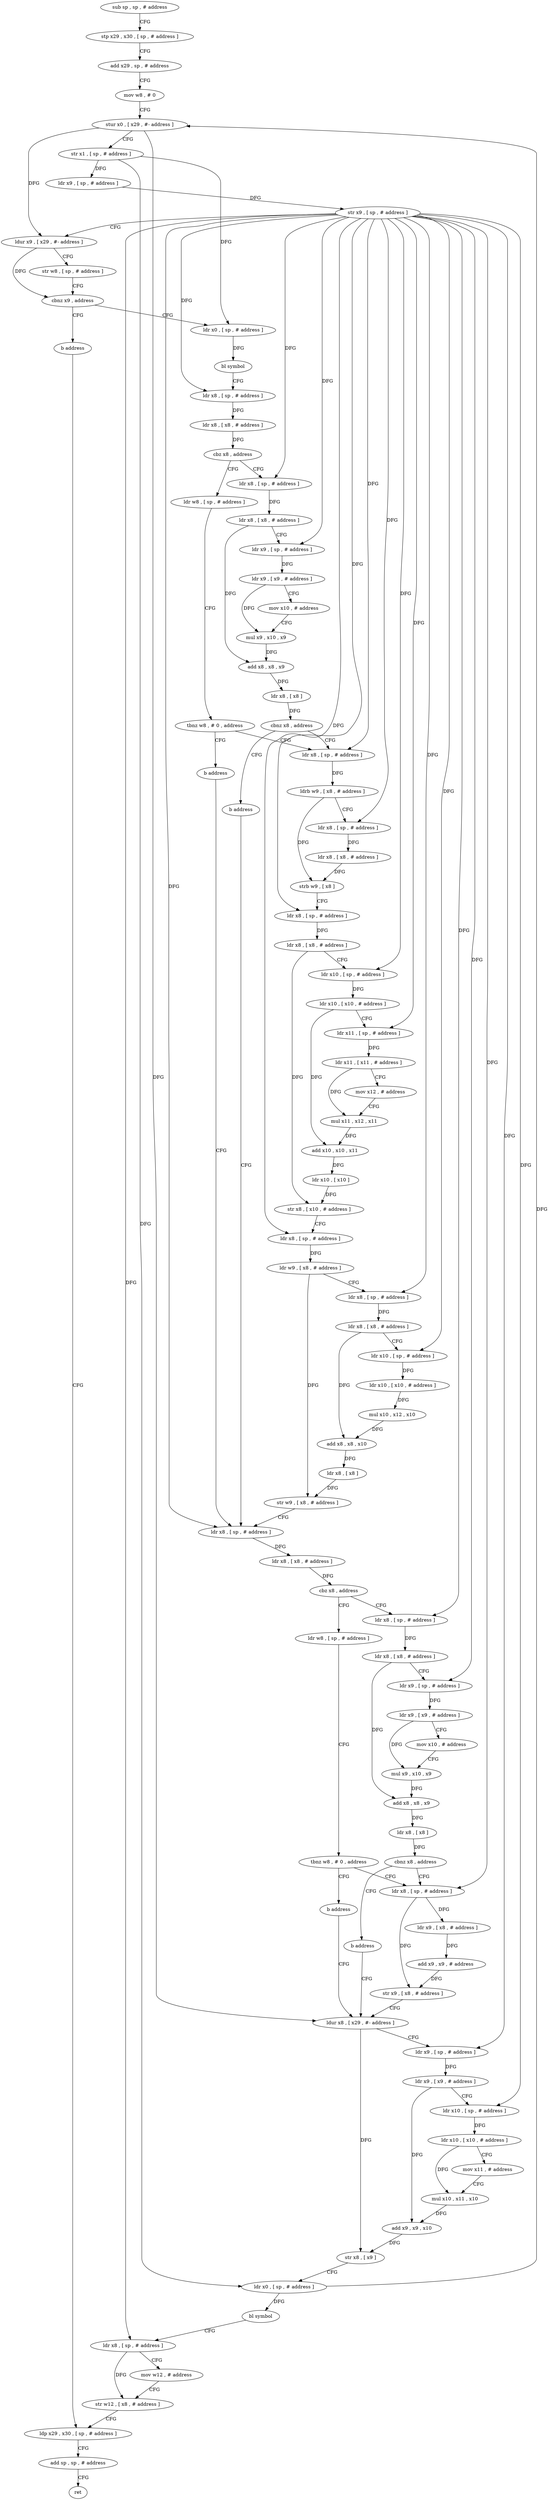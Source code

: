 digraph "func" {
"145720" [label = "sub sp , sp , # address" ]
"145724" [label = "stp x29 , x30 , [ sp , # address ]" ]
"145728" [label = "add x29 , sp , # address" ]
"145732" [label = "mov w8 , # 0" ]
"145736" [label = "stur x0 , [ x29 , #- address ]" ]
"145740" [label = "str x1 , [ sp , # address ]" ]
"145744" [label = "ldr x9 , [ sp , # address ]" ]
"145748" [label = "str x9 , [ sp , # address ]" ]
"145752" [label = "ldur x9 , [ x29 , #- address ]" ]
"145756" [label = "str w8 , [ sp , # address ]" ]
"145760" [label = "cbnz x9 , address" ]
"145768" [label = "ldr x0 , [ sp , # address ]" ]
"145764" [label = "b address" ]
"145772" [label = "bl symbol" ]
"145776" [label = "ldr x8 , [ sp , # address ]" ]
"145780" [label = "ldr x8 , [ x8 , # address ]" ]
"145784" [label = "cbz x8 , address" ]
"145828" [label = "ldr w8 , [ sp , # address ]" ]
"145788" [label = "ldr x8 , [ sp , # address ]" ]
"146080" [label = "ldp x29 , x30 , [ sp , # address ]" ]
"145832" [label = "tbnz w8 , # 0 , address" ]
"145840" [label = "ldr x8 , [ sp , # address ]" ]
"145836" [label = "b address" ]
"145792" [label = "ldr x8 , [ x8 , # address ]" ]
"145796" [label = "ldr x9 , [ sp , # address ]" ]
"145800" [label = "ldr x9 , [ x9 , # address ]" ]
"145804" [label = "mov x10 , # address" ]
"145808" [label = "mul x9 , x10 , x9" ]
"145812" [label = "add x8 , x8 , x9" ]
"145816" [label = "ldr x8 , [ x8 ]" ]
"145820" [label = "cbnz x8 , address" ]
"145824" [label = "b address" ]
"146084" [label = "add sp , sp , # address" ]
"146088" [label = "ret" ]
"145844" [label = "ldrb w9 , [ x8 , # address ]" ]
"145848" [label = "ldr x8 , [ sp , # address ]" ]
"145852" [label = "ldr x8 , [ x8 , # address ]" ]
"145856" [label = "strb w9 , [ x8 ]" ]
"145860" [label = "ldr x8 , [ sp , # address ]" ]
"145864" [label = "ldr x8 , [ x8 , # address ]" ]
"145868" [label = "ldr x10 , [ sp , # address ]" ]
"145872" [label = "ldr x10 , [ x10 , # address ]" ]
"145876" [label = "ldr x11 , [ sp , # address ]" ]
"145880" [label = "ldr x11 , [ x11 , # address ]" ]
"145884" [label = "mov x12 , # address" ]
"145888" [label = "mul x11 , x12 , x11" ]
"145892" [label = "add x10 , x10 , x11" ]
"145896" [label = "ldr x10 , [ x10 ]" ]
"145900" [label = "str x8 , [ x10 , # address ]" ]
"145904" [label = "ldr x8 , [ sp , # address ]" ]
"145908" [label = "ldr w9 , [ x8 , # address ]" ]
"145912" [label = "ldr x8 , [ sp , # address ]" ]
"145916" [label = "ldr x8 , [ x8 , # address ]" ]
"145920" [label = "ldr x10 , [ sp , # address ]" ]
"145924" [label = "ldr x10 , [ x10 , # address ]" ]
"145928" [label = "mul x10 , x12 , x10" ]
"145932" [label = "add x8 , x8 , x10" ]
"145936" [label = "ldr x8 , [ x8 ]" ]
"145940" [label = "str w9 , [ x8 , # address ]" ]
"145944" [label = "ldr x8 , [ sp , # address ]" ]
"145996" [label = "ldr w8 , [ sp , # address ]" ]
"146000" [label = "tbnz w8 , # 0 , address" ]
"146008" [label = "ldr x8 , [ sp , # address ]" ]
"146004" [label = "b address" ]
"145956" [label = "ldr x8 , [ sp , # address ]" ]
"145960" [label = "ldr x8 , [ x8 , # address ]" ]
"145964" [label = "ldr x9 , [ sp , # address ]" ]
"145968" [label = "ldr x9 , [ x9 , # address ]" ]
"145972" [label = "mov x10 , # address" ]
"145976" [label = "mul x9 , x10 , x9" ]
"145980" [label = "add x8 , x8 , x9" ]
"145984" [label = "ldr x8 , [ x8 ]" ]
"145988" [label = "cbnz x8 , address" ]
"145992" [label = "b address" ]
"145948" [label = "ldr x8 , [ x8 , # address ]" ]
"145952" [label = "cbz x8 , address" ]
"146012" [label = "ldr x9 , [ x8 , # address ]" ]
"146016" [label = "add x9 , x9 , # address" ]
"146020" [label = "str x9 , [ x8 , # address ]" ]
"146024" [label = "ldur x8 , [ x29 , #- address ]" ]
"146028" [label = "ldr x9 , [ sp , # address ]" ]
"146032" [label = "ldr x9 , [ x9 , # address ]" ]
"146036" [label = "ldr x10 , [ sp , # address ]" ]
"146040" [label = "ldr x10 , [ x10 , # address ]" ]
"146044" [label = "mov x11 , # address" ]
"146048" [label = "mul x10 , x11 , x10" ]
"146052" [label = "add x9 , x9 , x10" ]
"146056" [label = "str x8 , [ x9 ]" ]
"146060" [label = "ldr x0 , [ sp , # address ]" ]
"146064" [label = "bl symbol" ]
"146068" [label = "ldr x8 , [ sp , # address ]" ]
"146072" [label = "mov w12 , # address" ]
"146076" [label = "str w12 , [ x8 , # address ]" ]
"145720" -> "145724" [ label = "CFG" ]
"145724" -> "145728" [ label = "CFG" ]
"145728" -> "145732" [ label = "CFG" ]
"145732" -> "145736" [ label = "CFG" ]
"145736" -> "145740" [ label = "CFG" ]
"145736" -> "145752" [ label = "DFG" ]
"145736" -> "146024" [ label = "DFG" ]
"145740" -> "145744" [ label = "DFG" ]
"145740" -> "145768" [ label = "DFG" ]
"145740" -> "146060" [ label = "DFG" ]
"145744" -> "145748" [ label = "DFG" ]
"145748" -> "145752" [ label = "CFG" ]
"145748" -> "145776" [ label = "DFG" ]
"145748" -> "145788" [ label = "DFG" ]
"145748" -> "145796" [ label = "DFG" ]
"145748" -> "145840" [ label = "DFG" ]
"145748" -> "145848" [ label = "DFG" ]
"145748" -> "145860" [ label = "DFG" ]
"145748" -> "145868" [ label = "DFG" ]
"145748" -> "145876" [ label = "DFG" ]
"145748" -> "145904" [ label = "DFG" ]
"145748" -> "145912" [ label = "DFG" ]
"145748" -> "145920" [ label = "DFG" ]
"145748" -> "145944" [ label = "DFG" ]
"145748" -> "145956" [ label = "DFG" ]
"145748" -> "145964" [ label = "DFG" ]
"145748" -> "146008" [ label = "DFG" ]
"145748" -> "146028" [ label = "DFG" ]
"145748" -> "146036" [ label = "DFG" ]
"145748" -> "146068" [ label = "DFG" ]
"145752" -> "145756" [ label = "CFG" ]
"145752" -> "145760" [ label = "DFG" ]
"145756" -> "145760" [ label = "CFG" ]
"145760" -> "145768" [ label = "CFG" ]
"145760" -> "145764" [ label = "CFG" ]
"145768" -> "145772" [ label = "DFG" ]
"145764" -> "146080" [ label = "CFG" ]
"145772" -> "145776" [ label = "CFG" ]
"145776" -> "145780" [ label = "DFG" ]
"145780" -> "145784" [ label = "DFG" ]
"145784" -> "145828" [ label = "CFG" ]
"145784" -> "145788" [ label = "CFG" ]
"145828" -> "145832" [ label = "CFG" ]
"145788" -> "145792" [ label = "DFG" ]
"146080" -> "146084" [ label = "CFG" ]
"145832" -> "145840" [ label = "CFG" ]
"145832" -> "145836" [ label = "CFG" ]
"145840" -> "145844" [ label = "DFG" ]
"145836" -> "145944" [ label = "CFG" ]
"145792" -> "145796" [ label = "CFG" ]
"145792" -> "145812" [ label = "DFG" ]
"145796" -> "145800" [ label = "DFG" ]
"145800" -> "145804" [ label = "CFG" ]
"145800" -> "145808" [ label = "DFG" ]
"145804" -> "145808" [ label = "CFG" ]
"145808" -> "145812" [ label = "DFG" ]
"145812" -> "145816" [ label = "DFG" ]
"145816" -> "145820" [ label = "DFG" ]
"145820" -> "145840" [ label = "CFG" ]
"145820" -> "145824" [ label = "CFG" ]
"145824" -> "145944" [ label = "CFG" ]
"146084" -> "146088" [ label = "CFG" ]
"145844" -> "145848" [ label = "CFG" ]
"145844" -> "145856" [ label = "DFG" ]
"145848" -> "145852" [ label = "DFG" ]
"145852" -> "145856" [ label = "DFG" ]
"145856" -> "145860" [ label = "CFG" ]
"145860" -> "145864" [ label = "DFG" ]
"145864" -> "145868" [ label = "CFG" ]
"145864" -> "145900" [ label = "DFG" ]
"145868" -> "145872" [ label = "DFG" ]
"145872" -> "145876" [ label = "CFG" ]
"145872" -> "145892" [ label = "DFG" ]
"145876" -> "145880" [ label = "DFG" ]
"145880" -> "145884" [ label = "CFG" ]
"145880" -> "145888" [ label = "DFG" ]
"145884" -> "145888" [ label = "CFG" ]
"145888" -> "145892" [ label = "DFG" ]
"145892" -> "145896" [ label = "DFG" ]
"145896" -> "145900" [ label = "DFG" ]
"145900" -> "145904" [ label = "CFG" ]
"145904" -> "145908" [ label = "DFG" ]
"145908" -> "145912" [ label = "CFG" ]
"145908" -> "145940" [ label = "DFG" ]
"145912" -> "145916" [ label = "DFG" ]
"145916" -> "145920" [ label = "CFG" ]
"145916" -> "145932" [ label = "DFG" ]
"145920" -> "145924" [ label = "DFG" ]
"145924" -> "145928" [ label = "DFG" ]
"145928" -> "145932" [ label = "DFG" ]
"145932" -> "145936" [ label = "DFG" ]
"145936" -> "145940" [ label = "DFG" ]
"145940" -> "145944" [ label = "CFG" ]
"145944" -> "145948" [ label = "DFG" ]
"145996" -> "146000" [ label = "CFG" ]
"146000" -> "146008" [ label = "CFG" ]
"146000" -> "146004" [ label = "CFG" ]
"146008" -> "146012" [ label = "DFG" ]
"146008" -> "146020" [ label = "DFG" ]
"146004" -> "146024" [ label = "CFG" ]
"145956" -> "145960" [ label = "DFG" ]
"145960" -> "145964" [ label = "CFG" ]
"145960" -> "145980" [ label = "DFG" ]
"145964" -> "145968" [ label = "DFG" ]
"145968" -> "145972" [ label = "CFG" ]
"145968" -> "145976" [ label = "DFG" ]
"145972" -> "145976" [ label = "CFG" ]
"145976" -> "145980" [ label = "DFG" ]
"145980" -> "145984" [ label = "DFG" ]
"145984" -> "145988" [ label = "DFG" ]
"145988" -> "146008" [ label = "CFG" ]
"145988" -> "145992" [ label = "CFG" ]
"145992" -> "146024" [ label = "CFG" ]
"145948" -> "145952" [ label = "DFG" ]
"145952" -> "145996" [ label = "CFG" ]
"145952" -> "145956" [ label = "CFG" ]
"146012" -> "146016" [ label = "DFG" ]
"146016" -> "146020" [ label = "DFG" ]
"146020" -> "146024" [ label = "CFG" ]
"146024" -> "146028" [ label = "CFG" ]
"146024" -> "146056" [ label = "DFG" ]
"146028" -> "146032" [ label = "DFG" ]
"146032" -> "146036" [ label = "CFG" ]
"146032" -> "146052" [ label = "DFG" ]
"146036" -> "146040" [ label = "DFG" ]
"146040" -> "146044" [ label = "CFG" ]
"146040" -> "146048" [ label = "DFG" ]
"146044" -> "146048" [ label = "CFG" ]
"146048" -> "146052" [ label = "DFG" ]
"146052" -> "146056" [ label = "DFG" ]
"146056" -> "146060" [ label = "CFG" ]
"146060" -> "146064" [ label = "DFG" ]
"146060" -> "145736" [ label = "DFG" ]
"146064" -> "146068" [ label = "CFG" ]
"146068" -> "146072" [ label = "CFG" ]
"146068" -> "146076" [ label = "DFG" ]
"146072" -> "146076" [ label = "CFG" ]
"146076" -> "146080" [ label = "CFG" ]
}
